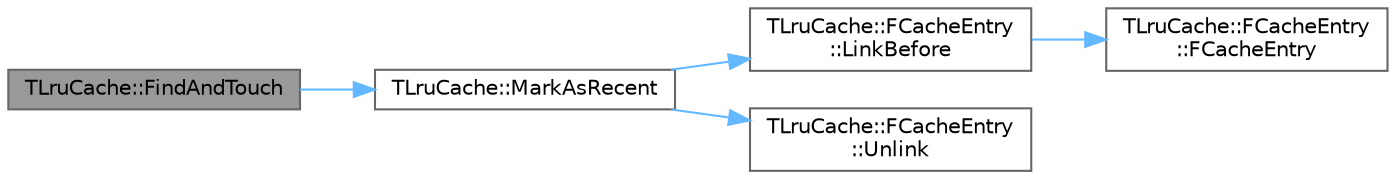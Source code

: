 digraph "TLruCache::FindAndTouch"
{
 // INTERACTIVE_SVG=YES
 // LATEX_PDF_SIZE
  bgcolor="transparent";
  edge [fontname=Helvetica,fontsize=10,labelfontname=Helvetica,labelfontsize=10];
  node [fontname=Helvetica,fontsize=10,shape=box,height=0.2,width=0.4];
  rankdir="LR";
  Node1 [id="Node000001",label="TLruCache::FindAndTouch",height=0.2,width=0.4,color="gray40", fillcolor="grey60", style="filled", fontcolor="black",tooltip="Find the value of the entry with the specified key and mark it as the most recently used."];
  Node1 -> Node2 [id="edge1_Node000001_Node000002",color="steelblue1",style="solid",tooltip=" "];
  Node2 [id="Node000002",label="TLruCache::MarkAsRecent",height=0.2,width=0.4,color="grey40", fillcolor="white", style="filled",URL="$de/d6b/classTLruCache.html#a007487a40d42a413dae892ebaab9355d",tooltip="Mark the given entry as recently used."];
  Node2 -> Node3 [id="edge2_Node000002_Node000003",color="steelblue1",style="solid",tooltip=" "];
  Node3 [id="Node000003",label="TLruCache::FCacheEntry\l::LinkBefore",height=0.2,width=0.4,color="grey40", fillcolor="white", style="filled",URL="$d7/d1d/structTLruCache_1_1FCacheEntry.html#a6d903216421d1053b64f1dad1c2fdb90",tooltip="Add this entry before the given one."];
  Node3 -> Node4 [id="edge3_Node000003_Node000004",color="steelblue1",style="solid",tooltip=" "];
  Node4 [id="Node000004",label="TLruCache::FCacheEntry\l::FCacheEntry",height=0.2,width=0.4,color="grey40", fillcolor="white", style="filled",URL="$d7/d1d/structTLruCache_1_1FCacheEntry.html#ae6d1c18baa3217d8481c99c202a5dd04",tooltip="Create and initialize a new instance."];
  Node2 -> Node5 [id="edge4_Node000002_Node000005",color="steelblue1",style="solid",tooltip=" "];
  Node5 [id="Node000005",label="TLruCache::FCacheEntry\l::Unlink",height=0.2,width=0.4,color="grey40", fillcolor="white", style="filled",URL="$d7/d1d/structTLruCache_1_1FCacheEntry.html#a67c7c972d7210e5972c267df5df52bb7",tooltip="Remove this entry from the list."];
}
